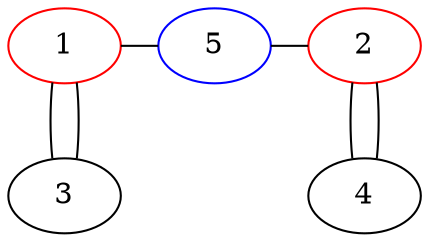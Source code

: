 graph {
  1 -- 3 -- 1;
  2 -- 4 -- 2;
  1 -- 5 -- 2;

  {
    rank="same";
    1;
    5;
    2;

  }

  1 [color="red"];
  2 [color="red"];
  5 [color="blue"];

}
